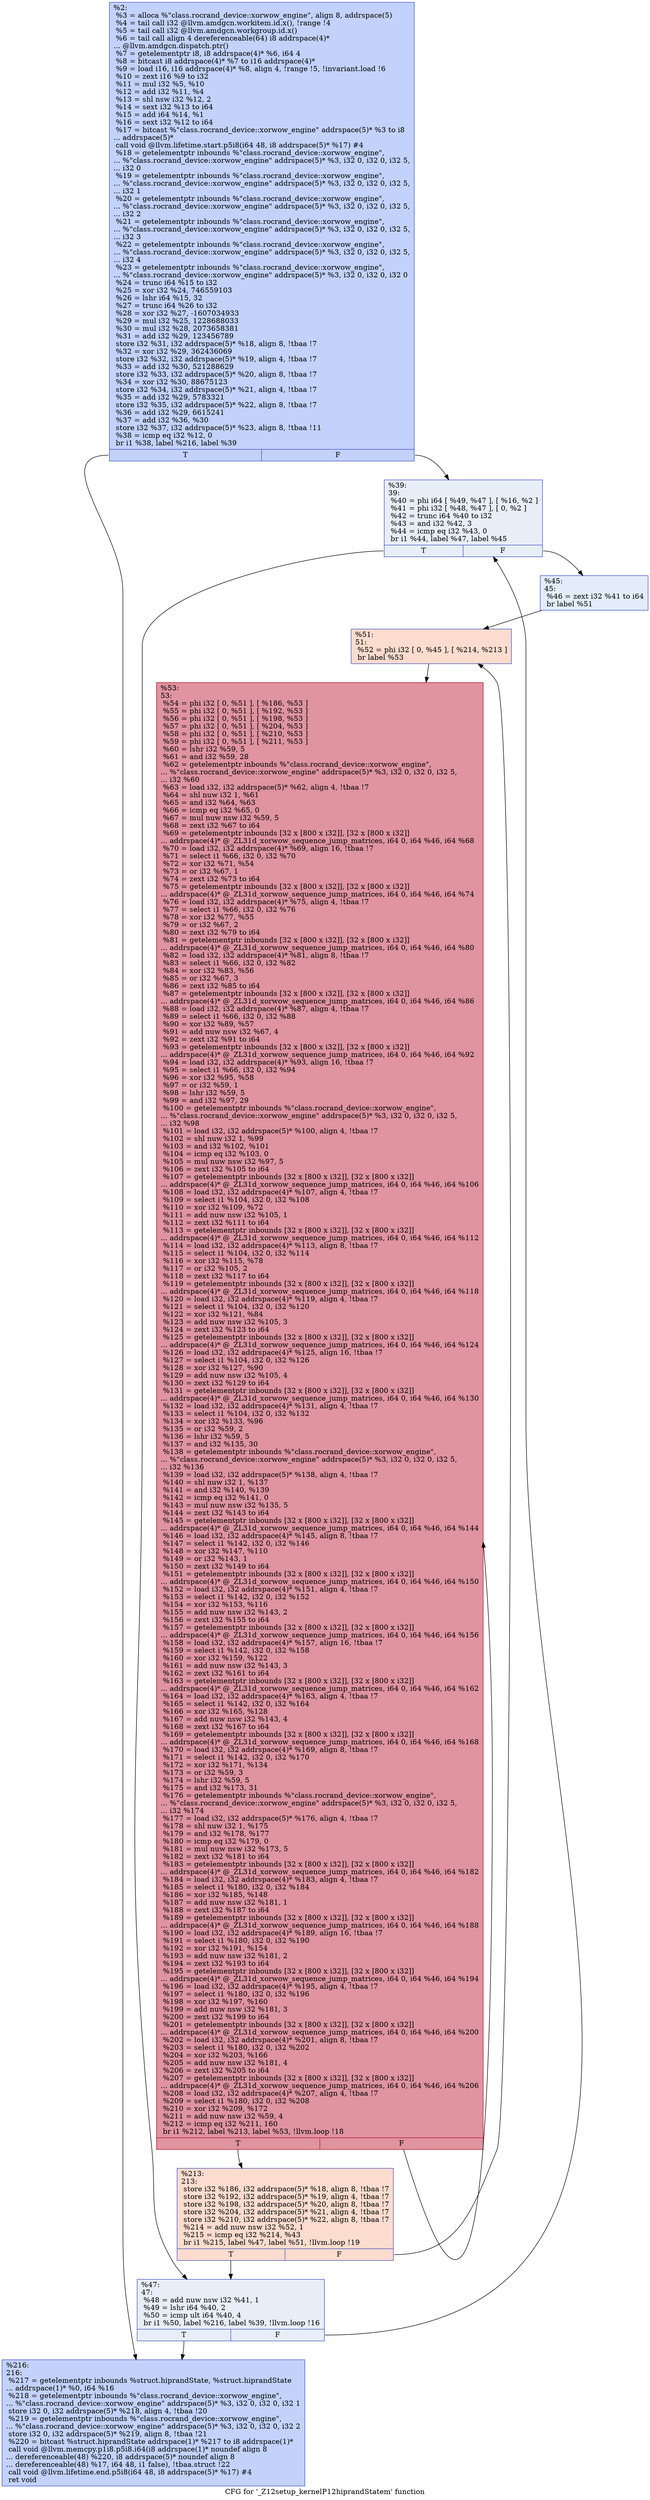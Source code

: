 digraph "CFG for '_Z12setup_kernelP12hiprandStatem' function" {
	label="CFG for '_Z12setup_kernelP12hiprandStatem' function";

	Node0x59709f0 [shape=record,color="#3d50c3ff", style=filled, fillcolor="#779af770",label="{%2:\l  %3 = alloca %\"class.rocrand_device::xorwow_engine\", align 8, addrspace(5)\l  %4 = tail call i32 @llvm.amdgcn.workitem.id.x(), !range !4\l  %5 = tail call i32 @llvm.amdgcn.workgroup.id.x()\l  %6 = tail call align 4 dereferenceable(64) i8 addrspace(4)*\l... @llvm.amdgcn.dispatch.ptr()\l  %7 = getelementptr i8, i8 addrspace(4)* %6, i64 4\l  %8 = bitcast i8 addrspace(4)* %7 to i16 addrspace(4)*\l  %9 = load i16, i16 addrspace(4)* %8, align 4, !range !5, !invariant.load !6\l  %10 = zext i16 %9 to i32\l  %11 = mul i32 %5, %10\l  %12 = add i32 %11, %4\l  %13 = shl nsw i32 %12, 2\l  %14 = sext i32 %13 to i64\l  %15 = add i64 %14, %1\l  %16 = sext i32 %12 to i64\l  %17 = bitcast %\"class.rocrand_device::xorwow_engine\" addrspace(5)* %3 to i8\l... addrspace(5)*\l  call void @llvm.lifetime.start.p5i8(i64 48, i8 addrspace(5)* %17) #4\l  %18 = getelementptr inbounds %\"class.rocrand_device::xorwow_engine\",\l... %\"class.rocrand_device::xorwow_engine\" addrspace(5)* %3, i32 0, i32 0, i32 5,\l... i32 0\l  %19 = getelementptr inbounds %\"class.rocrand_device::xorwow_engine\",\l... %\"class.rocrand_device::xorwow_engine\" addrspace(5)* %3, i32 0, i32 0, i32 5,\l... i32 1\l  %20 = getelementptr inbounds %\"class.rocrand_device::xorwow_engine\",\l... %\"class.rocrand_device::xorwow_engine\" addrspace(5)* %3, i32 0, i32 0, i32 5,\l... i32 2\l  %21 = getelementptr inbounds %\"class.rocrand_device::xorwow_engine\",\l... %\"class.rocrand_device::xorwow_engine\" addrspace(5)* %3, i32 0, i32 0, i32 5,\l... i32 3\l  %22 = getelementptr inbounds %\"class.rocrand_device::xorwow_engine\",\l... %\"class.rocrand_device::xorwow_engine\" addrspace(5)* %3, i32 0, i32 0, i32 5,\l... i32 4\l  %23 = getelementptr inbounds %\"class.rocrand_device::xorwow_engine\",\l... %\"class.rocrand_device::xorwow_engine\" addrspace(5)* %3, i32 0, i32 0, i32 0\l  %24 = trunc i64 %15 to i32\l  %25 = xor i32 %24, 746559103\l  %26 = lshr i64 %15, 32\l  %27 = trunc i64 %26 to i32\l  %28 = xor i32 %27, -1607034933\l  %29 = mul i32 %25, 1228688033\l  %30 = mul i32 %28, 2073658381\l  %31 = add i32 %29, 123456789\l  store i32 %31, i32 addrspace(5)* %18, align 8, !tbaa !7\l  %32 = xor i32 %29, 362436069\l  store i32 %32, i32 addrspace(5)* %19, align 4, !tbaa !7\l  %33 = add i32 %30, 521288629\l  store i32 %33, i32 addrspace(5)* %20, align 8, !tbaa !7\l  %34 = xor i32 %30, 88675123\l  store i32 %34, i32 addrspace(5)* %21, align 4, !tbaa !7\l  %35 = add i32 %29, 5783321\l  store i32 %35, i32 addrspace(5)* %22, align 8, !tbaa !7\l  %36 = add i32 %29, 6615241\l  %37 = add i32 %36, %30\l  store i32 %37, i32 addrspace(5)* %23, align 8, !tbaa !11\l  %38 = icmp eq i32 %12, 0\l  br i1 %38, label %216, label %39\l|{<s0>T|<s1>F}}"];
	Node0x59709f0:s0 -> Node0x5977ed0;
	Node0x59709f0:s1 -> Node0x5977f60;
	Node0x5977f60 [shape=record,color="#3d50c3ff", style=filled, fillcolor="#cbd8ee70",label="{%39:\l39:                                               \l  %40 = phi i64 [ %49, %47 ], [ %16, %2 ]\l  %41 = phi i32 [ %48, %47 ], [ 0, %2 ]\l  %42 = trunc i64 %40 to i32\l  %43 = and i32 %42, 3\l  %44 = icmp eq i32 %43, 0\l  br i1 %44, label %47, label %45\l|{<s0>T|<s1>F}}"];
	Node0x5977f60:s0 -> Node0x59780a0;
	Node0x5977f60:s1 -> Node0x5978490;
	Node0x5978490 [shape=record,color="#3d50c3ff", style=filled, fillcolor="#bfd3f670",label="{%45:\l45:                                               \l  %46 = zext i32 %41 to i64\l  br label %51\l}"];
	Node0x5978490 -> Node0x5978640;
	Node0x59780a0 [shape=record,color="#3d50c3ff", style=filled, fillcolor="#cbd8ee70",label="{%47:\l47:                                               \l  %48 = add nuw nsw i32 %41, 1\l  %49 = lshr i64 %40, 2\l  %50 = icmp ult i64 %40, 4\l  br i1 %50, label %216, label %39, !llvm.loop !16\l|{<s0>T|<s1>F}}"];
	Node0x59780a0:s0 -> Node0x5977ed0;
	Node0x59780a0:s1 -> Node0x5977f60;
	Node0x5978640 [shape=record,color="#3d50c3ff", style=filled, fillcolor="#f7af9170",label="{%51:\l51:                                               \l  %52 = phi i32 [ 0, %45 ], [ %214, %213 ]\l  br label %53\l}"];
	Node0x5978640 -> Node0x5978b20;
	Node0x5978b20 [shape=record,color="#b70d28ff", style=filled, fillcolor="#b70d2870",label="{%53:\l53:                                               \l  %54 = phi i32 [ 0, %51 ], [ %186, %53 ]\l  %55 = phi i32 [ 0, %51 ], [ %192, %53 ]\l  %56 = phi i32 [ 0, %51 ], [ %198, %53 ]\l  %57 = phi i32 [ 0, %51 ], [ %204, %53 ]\l  %58 = phi i32 [ 0, %51 ], [ %210, %53 ]\l  %59 = phi i32 [ 0, %51 ], [ %211, %53 ]\l  %60 = lshr i32 %59, 5\l  %61 = and i32 %59, 28\l  %62 = getelementptr inbounds %\"class.rocrand_device::xorwow_engine\",\l... %\"class.rocrand_device::xorwow_engine\" addrspace(5)* %3, i32 0, i32 0, i32 5,\l... i32 %60\l  %63 = load i32, i32 addrspace(5)* %62, align 4, !tbaa !7\l  %64 = shl nuw i32 1, %61\l  %65 = and i32 %64, %63\l  %66 = icmp eq i32 %65, 0\l  %67 = mul nuw nsw i32 %59, 5\l  %68 = zext i32 %67 to i64\l  %69 = getelementptr inbounds [32 x [800 x i32]], [32 x [800 x i32]]\l... addrspace(4)* @_ZL31d_xorwow_sequence_jump_matrices, i64 0, i64 %46, i64 %68\l  %70 = load i32, i32 addrspace(4)* %69, align 16, !tbaa !7\l  %71 = select i1 %66, i32 0, i32 %70\l  %72 = xor i32 %71, %54\l  %73 = or i32 %67, 1\l  %74 = zext i32 %73 to i64\l  %75 = getelementptr inbounds [32 x [800 x i32]], [32 x [800 x i32]]\l... addrspace(4)* @_ZL31d_xorwow_sequence_jump_matrices, i64 0, i64 %46, i64 %74\l  %76 = load i32, i32 addrspace(4)* %75, align 4, !tbaa !7\l  %77 = select i1 %66, i32 0, i32 %76\l  %78 = xor i32 %77, %55\l  %79 = or i32 %67, 2\l  %80 = zext i32 %79 to i64\l  %81 = getelementptr inbounds [32 x [800 x i32]], [32 x [800 x i32]]\l... addrspace(4)* @_ZL31d_xorwow_sequence_jump_matrices, i64 0, i64 %46, i64 %80\l  %82 = load i32, i32 addrspace(4)* %81, align 8, !tbaa !7\l  %83 = select i1 %66, i32 0, i32 %82\l  %84 = xor i32 %83, %56\l  %85 = or i32 %67, 3\l  %86 = zext i32 %85 to i64\l  %87 = getelementptr inbounds [32 x [800 x i32]], [32 x [800 x i32]]\l... addrspace(4)* @_ZL31d_xorwow_sequence_jump_matrices, i64 0, i64 %46, i64 %86\l  %88 = load i32, i32 addrspace(4)* %87, align 4, !tbaa !7\l  %89 = select i1 %66, i32 0, i32 %88\l  %90 = xor i32 %89, %57\l  %91 = add nuw nsw i32 %67, 4\l  %92 = zext i32 %91 to i64\l  %93 = getelementptr inbounds [32 x [800 x i32]], [32 x [800 x i32]]\l... addrspace(4)* @_ZL31d_xorwow_sequence_jump_matrices, i64 0, i64 %46, i64 %92\l  %94 = load i32, i32 addrspace(4)* %93, align 16, !tbaa !7\l  %95 = select i1 %66, i32 0, i32 %94\l  %96 = xor i32 %95, %58\l  %97 = or i32 %59, 1\l  %98 = lshr i32 %59, 5\l  %99 = and i32 %97, 29\l  %100 = getelementptr inbounds %\"class.rocrand_device::xorwow_engine\",\l... %\"class.rocrand_device::xorwow_engine\" addrspace(5)* %3, i32 0, i32 0, i32 5,\l... i32 %98\l  %101 = load i32, i32 addrspace(5)* %100, align 4, !tbaa !7\l  %102 = shl nuw i32 1, %99\l  %103 = and i32 %102, %101\l  %104 = icmp eq i32 %103, 0\l  %105 = mul nuw nsw i32 %97, 5\l  %106 = zext i32 %105 to i64\l  %107 = getelementptr inbounds [32 x [800 x i32]], [32 x [800 x i32]]\l... addrspace(4)* @_ZL31d_xorwow_sequence_jump_matrices, i64 0, i64 %46, i64 %106\l  %108 = load i32, i32 addrspace(4)* %107, align 4, !tbaa !7\l  %109 = select i1 %104, i32 0, i32 %108\l  %110 = xor i32 %109, %72\l  %111 = add nuw nsw i32 %105, 1\l  %112 = zext i32 %111 to i64\l  %113 = getelementptr inbounds [32 x [800 x i32]], [32 x [800 x i32]]\l... addrspace(4)* @_ZL31d_xorwow_sequence_jump_matrices, i64 0, i64 %46, i64 %112\l  %114 = load i32, i32 addrspace(4)* %113, align 8, !tbaa !7\l  %115 = select i1 %104, i32 0, i32 %114\l  %116 = xor i32 %115, %78\l  %117 = or i32 %105, 2\l  %118 = zext i32 %117 to i64\l  %119 = getelementptr inbounds [32 x [800 x i32]], [32 x [800 x i32]]\l... addrspace(4)* @_ZL31d_xorwow_sequence_jump_matrices, i64 0, i64 %46, i64 %118\l  %120 = load i32, i32 addrspace(4)* %119, align 4, !tbaa !7\l  %121 = select i1 %104, i32 0, i32 %120\l  %122 = xor i32 %121, %84\l  %123 = add nuw nsw i32 %105, 3\l  %124 = zext i32 %123 to i64\l  %125 = getelementptr inbounds [32 x [800 x i32]], [32 x [800 x i32]]\l... addrspace(4)* @_ZL31d_xorwow_sequence_jump_matrices, i64 0, i64 %46, i64 %124\l  %126 = load i32, i32 addrspace(4)* %125, align 16, !tbaa !7\l  %127 = select i1 %104, i32 0, i32 %126\l  %128 = xor i32 %127, %90\l  %129 = add nuw nsw i32 %105, 4\l  %130 = zext i32 %129 to i64\l  %131 = getelementptr inbounds [32 x [800 x i32]], [32 x [800 x i32]]\l... addrspace(4)* @_ZL31d_xorwow_sequence_jump_matrices, i64 0, i64 %46, i64 %130\l  %132 = load i32, i32 addrspace(4)* %131, align 4, !tbaa !7\l  %133 = select i1 %104, i32 0, i32 %132\l  %134 = xor i32 %133, %96\l  %135 = or i32 %59, 2\l  %136 = lshr i32 %59, 5\l  %137 = and i32 %135, 30\l  %138 = getelementptr inbounds %\"class.rocrand_device::xorwow_engine\",\l... %\"class.rocrand_device::xorwow_engine\" addrspace(5)* %3, i32 0, i32 0, i32 5,\l... i32 %136\l  %139 = load i32, i32 addrspace(5)* %138, align 4, !tbaa !7\l  %140 = shl nuw i32 1, %137\l  %141 = and i32 %140, %139\l  %142 = icmp eq i32 %141, 0\l  %143 = mul nuw nsw i32 %135, 5\l  %144 = zext i32 %143 to i64\l  %145 = getelementptr inbounds [32 x [800 x i32]], [32 x [800 x i32]]\l... addrspace(4)* @_ZL31d_xorwow_sequence_jump_matrices, i64 0, i64 %46, i64 %144\l  %146 = load i32, i32 addrspace(4)* %145, align 8, !tbaa !7\l  %147 = select i1 %142, i32 0, i32 %146\l  %148 = xor i32 %147, %110\l  %149 = or i32 %143, 1\l  %150 = zext i32 %149 to i64\l  %151 = getelementptr inbounds [32 x [800 x i32]], [32 x [800 x i32]]\l... addrspace(4)* @_ZL31d_xorwow_sequence_jump_matrices, i64 0, i64 %46, i64 %150\l  %152 = load i32, i32 addrspace(4)* %151, align 4, !tbaa !7\l  %153 = select i1 %142, i32 0, i32 %152\l  %154 = xor i32 %153, %116\l  %155 = add nuw nsw i32 %143, 2\l  %156 = zext i32 %155 to i64\l  %157 = getelementptr inbounds [32 x [800 x i32]], [32 x [800 x i32]]\l... addrspace(4)* @_ZL31d_xorwow_sequence_jump_matrices, i64 0, i64 %46, i64 %156\l  %158 = load i32, i32 addrspace(4)* %157, align 16, !tbaa !7\l  %159 = select i1 %142, i32 0, i32 %158\l  %160 = xor i32 %159, %122\l  %161 = add nuw nsw i32 %143, 3\l  %162 = zext i32 %161 to i64\l  %163 = getelementptr inbounds [32 x [800 x i32]], [32 x [800 x i32]]\l... addrspace(4)* @_ZL31d_xorwow_sequence_jump_matrices, i64 0, i64 %46, i64 %162\l  %164 = load i32, i32 addrspace(4)* %163, align 4, !tbaa !7\l  %165 = select i1 %142, i32 0, i32 %164\l  %166 = xor i32 %165, %128\l  %167 = add nuw nsw i32 %143, 4\l  %168 = zext i32 %167 to i64\l  %169 = getelementptr inbounds [32 x [800 x i32]], [32 x [800 x i32]]\l... addrspace(4)* @_ZL31d_xorwow_sequence_jump_matrices, i64 0, i64 %46, i64 %168\l  %170 = load i32, i32 addrspace(4)* %169, align 8, !tbaa !7\l  %171 = select i1 %142, i32 0, i32 %170\l  %172 = xor i32 %171, %134\l  %173 = or i32 %59, 3\l  %174 = lshr i32 %59, 5\l  %175 = and i32 %173, 31\l  %176 = getelementptr inbounds %\"class.rocrand_device::xorwow_engine\",\l... %\"class.rocrand_device::xorwow_engine\" addrspace(5)* %3, i32 0, i32 0, i32 5,\l... i32 %174\l  %177 = load i32, i32 addrspace(5)* %176, align 4, !tbaa !7\l  %178 = shl nuw i32 1, %175\l  %179 = and i32 %178, %177\l  %180 = icmp eq i32 %179, 0\l  %181 = mul nuw nsw i32 %173, 5\l  %182 = zext i32 %181 to i64\l  %183 = getelementptr inbounds [32 x [800 x i32]], [32 x [800 x i32]]\l... addrspace(4)* @_ZL31d_xorwow_sequence_jump_matrices, i64 0, i64 %46, i64 %182\l  %184 = load i32, i32 addrspace(4)* %183, align 4, !tbaa !7\l  %185 = select i1 %180, i32 0, i32 %184\l  %186 = xor i32 %185, %148\l  %187 = add nuw nsw i32 %181, 1\l  %188 = zext i32 %187 to i64\l  %189 = getelementptr inbounds [32 x [800 x i32]], [32 x [800 x i32]]\l... addrspace(4)* @_ZL31d_xorwow_sequence_jump_matrices, i64 0, i64 %46, i64 %188\l  %190 = load i32, i32 addrspace(4)* %189, align 16, !tbaa !7\l  %191 = select i1 %180, i32 0, i32 %190\l  %192 = xor i32 %191, %154\l  %193 = add nuw nsw i32 %181, 2\l  %194 = zext i32 %193 to i64\l  %195 = getelementptr inbounds [32 x [800 x i32]], [32 x [800 x i32]]\l... addrspace(4)* @_ZL31d_xorwow_sequence_jump_matrices, i64 0, i64 %46, i64 %194\l  %196 = load i32, i32 addrspace(4)* %195, align 4, !tbaa !7\l  %197 = select i1 %180, i32 0, i32 %196\l  %198 = xor i32 %197, %160\l  %199 = add nuw nsw i32 %181, 3\l  %200 = zext i32 %199 to i64\l  %201 = getelementptr inbounds [32 x [800 x i32]], [32 x [800 x i32]]\l... addrspace(4)* @_ZL31d_xorwow_sequence_jump_matrices, i64 0, i64 %46, i64 %200\l  %202 = load i32, i32 addrspace(4)* %201, align 8, !tbaa !7\l  %203 = select i1 %180, i32 0, i32 %202\l  %204 = xor i32 %203, %166\l  %205 = add nuw nsw i32 %181, 4\l  %206 = zext i32 %205 to i64\l  %207 = getelementptr inbounds [32 x [800 x i32]], [32 x [800 x i32]]\l... addrspace(4)* @_ZL31d_xorwow_sequence_jump_matrices, i64 0, i64 %46, i64 %206\l  %208 = load i32, i32 addrspace(4)* %207, align 4, !tbaa !7\l  %209 = select i1 %180, i32 0, i32 %208\l  %210 = xor i32 %209, %172\l  %211 = add nuw nsw i32 %59, 4\l  %212 = icmp eq i32 %211, 160\l  br i1 %212, label %213, label %53, !llvm.loop !18\l|{<s0>T|<s1>F}}"];
	Node0x5978b20:s0 -> Node0x59789e0;
	Node0x5978b20:s1 -> Node0x5978b20;
	Node0x59789e0 [shape=record,color="#3d50c3ff", style=filled, fillcolor="#f7af9170",label="{%213:\l213:                                              \l  store i32 %186, i32 addrspace(5)* %18, align 8, !tbaa !7\l  store i32 %192, i32 addrspace(5)* %19, align 4, !tbaa !7\l  store i32 %198, i32 addrspace(5)* %20, align 8, !tbaa !7\l  store i32 %204, i32 addrspace(5)* %21, align 4, !tbaa !7\l  store i32 %210, i32 addrspace(5)* %22, align 8, !tbaa !7\l  %214 = add nuw nsw i32 %52, 1\l  %215 = icmp eq i32 %214, %43\l  br i1 %215, label %47, label %51, !llvm.loop !19\l|{<s0>T|<s1>F}}"];
	Node0x59789e0:s0 -> Node0x59780a0;
	Node0x59789e0:s1 -> Node0x5978640;
	Node0x5977ed0 [shape=record,color="#3d50c3ff", style=filled, fillcolor="#779af770",label="{%216:\l216:                                              \l  %217 = getelementptr inbounds %struct.hiprandState, %struct.hiprandState\l... addrspace(1)* %0, i64 %16\l  %218 = getelementptr inbounds %\"class.rocrand_device::xorwow_engine\",\l... %\"class.rocrand_device::xorwow_engine\" addrspace(5)* %3, i32 0, i32 0, i32 1\l  store i32 0, i32 addrspace(5)* %218, align 4, !tbaa !20\l  %219 = getelementptr inbounds %\"class.rocrand_device::xorwow_engine\",\l... %\"class.rocrand_device::xorwow_engine\" addrspace(5)* %3, i32 0, i32 0, i32 2\l  store i32 0, i32 addrspace(5)* %219, align 8, !tbaa !21\l  %220 = bitcast %struct.hiprandState addrspace(1)* %217 to i8 addrspace(1)*\l  call void @llvm.memcpy.p1i8.p5i8.i64(i8 addrspace(1)* noundef align 8\l... dereferenceable(48) %220, i8 addrspace(5)* noundef align 8\l... dereferenceable(48) %17, i64 48, i1 false), !tbaa.struct !22\l  call void @llvm.lifetime.end.p5i8(i64 48, i8 addrspace(5)* %17) #4\l  ret void\l}"];
}
